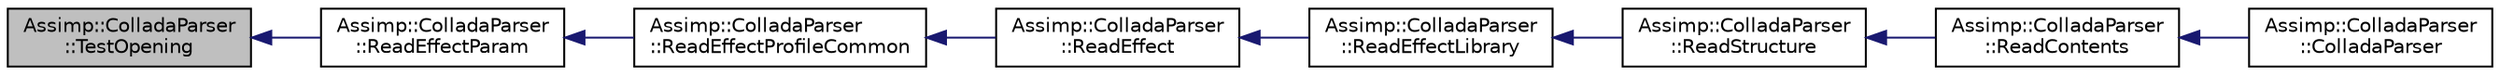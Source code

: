 digraph "Assimp::ColladaParser::TestOpening"
{
  edge [fontname="Helvetica",fontsize="10",labelfontname="Helvetica",labelfontsize="10"];
  node [fontname="Helvetica",fontsize="10",shape=record];
  rankdir="LR";
  Node1 [label="Assimp::ColladaParser\l::TestOpening",height=0.2,width=0.4,color="black", fillcolor="grey75", style="filled", fontcolor="black"];
  Node1 -> Node2 [dir="back",color="midnightblue",fontsize="10",style="solid",fontname="Helvetica"];
  Node2 [label="Assimp::ColladaParser\l::ReadEffectParam",height=0.2,width=0.4,color="black", fillcolor="white", style="filled",URL="$class_assimp_1_1_collada_parser.html#a99f6e4c2dc92d835e16a2db863337c0b"];
  Node2 -> Node3 [dir="back",color="midnightblue",fontsize="10",style="solid",fontname="Helvetica"];
  Node3 [label="Assimp::ColladaParser\l::ReadEffectProfileCommon",height=0.2,width=0.4,color="black", fillcolor="white", style="filled",URL="$class_assimp_1_1_collada_parser.html#ae2970e21c607b0f6b9fe42c8536f0442"];
  Node3 -> Node4 [dir="back",color="midnightblue",fontsize="10",style="solid",fontname="Helvetica"];
  Node4 [label="Assimp::ColladaParser\l::ReadEffect",height=0.2,width=0.4,color="black", fillcolor="white", style="filled",URL="$class_assimp_1_1_collada_parser.html#a64921d31969c8c90729ecafcdc8d1cbb"];
  Node4 -> Node5 [dir="back",color="midnightblue",fontsize="10",style="solid",fontname="Helvetica"];
  Node5 [label="Assimp::ColladaParser\l::ReadEffectLibrary",height=0.2,width=0.4,color="black", fillcolor="white", style="filled",URL="$class_assimp_1_1_collada_parser.html#a39a241eb37d2b45fe1b04cfb755b4afc"];
  Node5 -> Node6 [dir="back",color="midnightblue",fontsize="10",style="solid",fontname="Helvetica"];
  Node6 [label="Assimp::ColladaParser\l::ReadStructure",height=0.2,width=0.4,color="black", fillcolor="white", style="filled",URL="$class_assimp_1_1_collada_parser.html#a33b811a5865cf91cdbb264c49e2c05ae"];
  Node6 -> Node7 [dir="back",color="midnightblue",fontsize="10",style="solid",fontname="Helvetica"];
  Node7 [label="Assimp::ColladaParser\l::ReadContents",height=0.2,width=0.4,color="black", fillcolor="white", style="filled",URL="$class_assimp_1_1_collada_parser.html#a1744f170a70bdbfbe6a3877a570f7546"];
  Node7 -> Node8 [dir="back",color="midnightblue",fontsize="10",style="solid",fontname="Helvetica"];
  Node8 [label="Assimp::ColladaParser\l::ColladaParser",height=0.2,width=0.4,color="black", fillcolor="white", style="filled",URL="$class_assimp_1_1_collada_parser.html#a1567efb45f7129a79e9c93a782338b37"];
}
